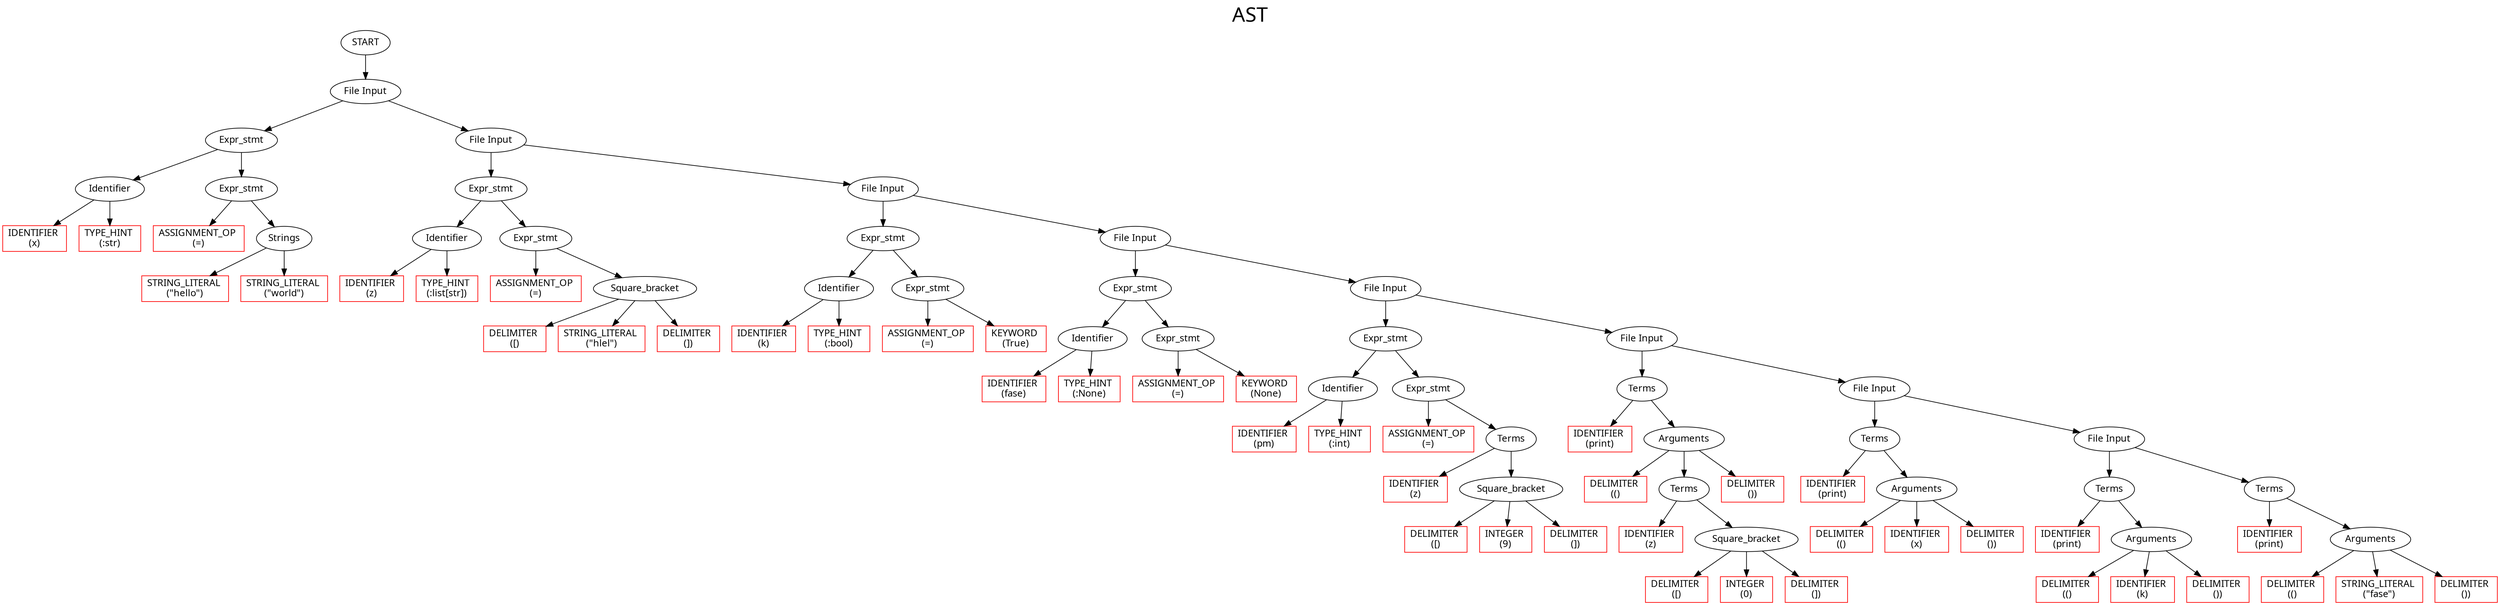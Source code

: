 digraph G{

label     = "AST"
fontname  = "Cascadia code"
fontsize  = 30
labelloc  = t

node   [ fontname="Cascadia code" ]
	295		[ style = solid label = "START"  ];
	295 -> 294
	294		[ style = solid label = "File Input"  ];
	294 -> 28
	28		[ style = solid label = "Expr_stmt"  ];
	28 -> 2
	2		[ style = solid label = "Identifier"  ];
	2 -> 0
	0		[ style = solid label = "IDENTIFIER 
(x)" color = red shape = rectangle ];
	2 -> 1
	1		[ style = solid label = "TYPE_HINT 
(:str)" color = red shape = rectangle ];
	28 -> 27
	27		[ style = solid label = "Expr_stmt"  ];
	27 -> 3
	3		[ style = solid label = "ASSIGNMENT_OP 
(=)" color = red shape = rectangle ];
	27 -> 16
	16		[ style = solid label = "Strings"  ];
	16 -> 14
	14		[ style = solid label = "STRING_LITERAL 
(\"hello\")" color = red shape = rectangle ];
	16 -> 15
	15		[ style = solid label = "STRING_LITERAL 
(\"world\")" color = red shape = rectangle ];
	294 -> 293
	293		[ style = solid label = "File Input"  ];
	293 -> 68
	68		[ style = solid label = "Expr_stmt"  ];
	68 -> 32
	32		[ style = solid label = "Identifier"  ];
	32 -> 30
	30		[ style = solid label = "IDENTIFIER 
(z)" color = red shape = rectangle ];
	32 -> 31
	31		[ style = solid label = "TYPE_HINT 
(:list[str])" color = red shape = rectangle ];
	68 -> 67
	67		[ style = solid label = "Expr_stmt"  ];
	67 -> 33
	33		[ style = solid label = "ASSIGNMENT_OP 
(=)" color = red shape = rectangle ];
	67 -> 56
	56		[ style = solid label = "Square_bracket"  ];
	56 -> 44
	44		[ style = solid label = "DELIMITER 
([)" color = red shape = rectangle ];
	56 -> 45
	45		[ style = solid label = "STRING_LITERAL 
(\"hlel\")" color = red shape = rectangle ];
	56 -> 46
	46		[ style = solid label = "DELIMITER 
(])" color = red shape = rectangle ];
	293 -> 292
	292		[ style = solid label = "File Input"  ];
	292 -> 96
	96		[ style = solid label = "Expr_stmt"  ];
	96 -> 72
	72		[ style = solid label = "Identifier"  ];
	72 -> 70
	70		[ style = solid label = "IDENTIFIER 
(k)" color = red shape = rectangle ];
	72 -> 71
	71		[ style = solid label = "TYPE_HINT 
(:bool)" color = red shape = rectangle ];
	96 -> 95
	95		[ style = solid label = "Expr_stmt"  ];
	95 -> 73
	73		[ style = solid label = "ASSIGNMENT_OP 
(=)" color = red shape = rectangle ];
	95 -> 84
	84		[ style = solid label = "KEYWORD 
(True)" color = red shape = rectangle ];
	292 -> 291
	291		[ style = solid label = "File Input"  ];
	291 -> 124
	124		[ style = solid label = "Expr_stmt"  ];
	124 -> 100
	100		[ style = solid label = "Identifier"  ];
	100 -> 98
	98		[ style = solid label = "IDENTIFIER 
(fase)" color = red shape = rectangle ];
	100 -> 99
	99		[ style = solid label = "TYPE_HINT 
(:None)" color = red shape = rectangle ];
	124 -> 123
	123		[ style = solid label = "Expr_stmt"  ];
	123 -> 101
	101		[ style = solid label = "ASSIGNMENT_OP 
(=)" color = red shape = rectangle ];
	123 -> 112
	112		[ style = solid label = "KEYWORD 
(None)" color = red shape = rectangle ];
	291 -> 290
	290		[ style = solid label = "File Input"  ];
	290 -> 166
	166		[ style = solid label = "Expr_stmt"  ];
	166 -> 128
	128		[ style = solid label = "Identifier"  ];
	128 -> 126
	126		[ style = solid label = "IDENTIFIER 
(pm)" color = red shape = rectangle ];
	128 -> 127
	127		[ style = solid label = "TYPE_HINT 
(:int)" color = red shape = rectangle ];
	166 -> 165
	165		[ style = solid label = "Expr_stmt"  ];
	165 -> 129
	129		[ style = solid label = "ASSIGNMENT_OP 
(=)" color = red shape = rectangle ];
	165 -> 155
	155		[ style = solid label = "Terms"  ];
	155 -> 140
	140		[ style = solid label = "IDENTIFIER 
(z)" color = red shape = rectangle ];
	155 -> 153
	153		[ style = solid label = "Square_bracket"  ];
	153 -> 141
	141		[ style = solid label = "DELIMITER 
([)" color = red shape = rectangle ];
	153 -> 142
	142		[ style = solid label = "INTEGER 
(9)" color = red shape = rectangle ];
	153 -> 143
	143		[ style = solid label = "DELIMITER 
(])" color = red shape = rectangle ];
	290 -> 289
	289		[ style = solid label = "File Input"  ];
	289 -> 197
	197		[ style = solid label = "Terms"  ];
	197 -> 168
	168		[ style = solid label = "IDENTIFIER 
(print)" color = red shape = rectangle ];
	197 -> 195
	195		[ style = solid label = "Arguments"  ];
	195 -> 169
	169		[ style = solid label = "DELIMITER 
(()" color = red shape = rectangle ];
	195 -> 186
	186		[ style = solid label = "Terms"  ];
	186 -> 170
	170		[ style = solid label = "IDENTIFIER 
(z)" color = red shape = rectangle ];
	186 -> 183
	183		[ style = solid label = "Square_bracket"  ];
	183 -> 171
	171		[ style = solid label = "DELIMITER 
([)" color = red shape = rectangle ];
	183 -> 172
	172		[ style = solid label = "INTEGER 
(0)" color = red shape = rectangle ];
	183 -> 173
	173		[ style = solid label = "DELIMITER 
(])" color = red shape = rectangle ];
	195 -> 184
	184		[ style = solid label = "DELIMITER 
())" color = red shape = rectangle ];
	289 -> 288
	288		[ style = solid label = "File Input"  ];
	288 -> 223
	223		[ style = solid label = "Terms"  ];
	223 -> 208
	208		[ style = solid label = "IDENTIFIER 
(print)" color = red shape = rectangle ];
	223 -> 221
	221		[ style = solid label = "Arguments"  ];
	221 -> 209
	209		[ style = solid label = "DELIMITER 
(()" color = red shape = rectangle ];
	221 -> 210
	210		[ style = solid label = "IDENTIFIER 
(x)" color = red shape = rectangle ];
	221 -> 211
	211		[ style = solid label = "DELIMITER 
())" color = red shape = rectangle ];
	288 -> 287
	287		[ style = solid label = "File Input"  ];
	287 -> 249
	249		[ style = solid label = "Terms"  ];
	249 -> 234
	234		[ style = solid label = "IDENTIFIER 
(print)" color = red shape = rectangle ];
	249 -> 247
	247		[ style = solid label = "Arguments"  ];
	247 -> 235
	235		[ style = solid label = "DELIMITER 
(()" color = red shape = rectangle ];
	247 -> 236
	236		[ style = solid label = "IDENTIFIER 
(k)" color = red shape = rectangle ];
	247 -> 237
	237		[ style = solid label = "DELIMITER 
())" color = red shape = rectangle ];
	287 -> 275
	275		[ style = solid label = "Terms"  ];
	275 -> 260
	260		[ style = solid label = "IDENTIFIER 
(print)" color = red shape = rectangle ];
	275 -> 273
	273		[ style = solid label = "Arguments"  ];
	273 -> 261
	261		[ style = solid label = "DELIMITER 
(()" color = red shape = rectangle ];
	273 -> 262
	262		[ style = solid label = "STRING_LITERAL 
(\"fase\")" color = red shape = rectangle ];
	273 -> 263
	263		[ style = solid label = "DELIMITER 
())" color = red shape = rectangle ];
}